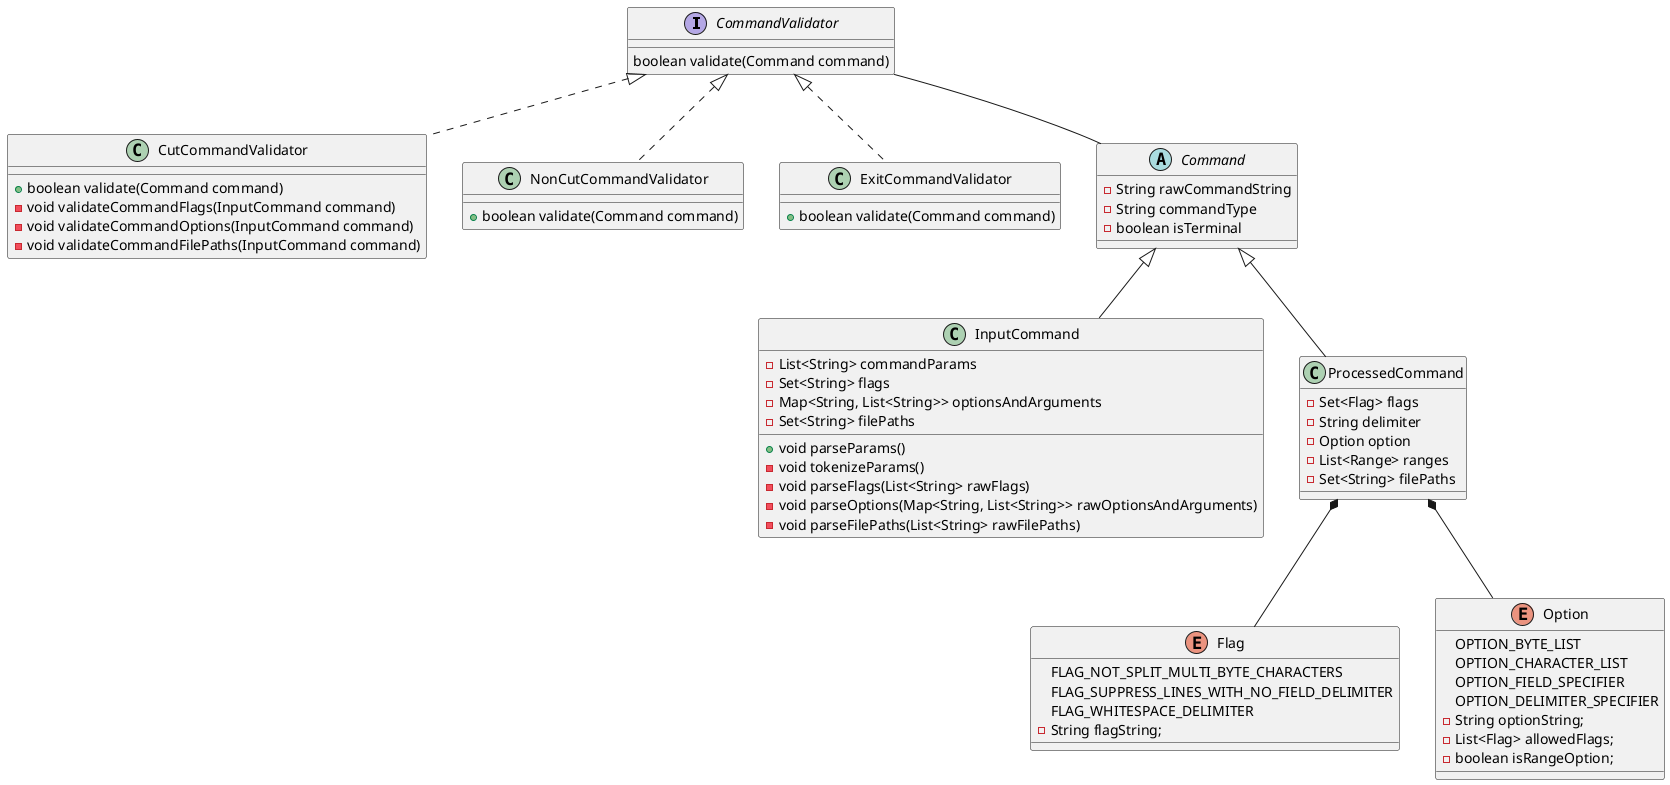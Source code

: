 @startuml
'https://plantuml.com/class-diagram

interface CommandValidator {
	boolean validate(Command command)
}

class CutCommandValidator implements CommandValidator {
    + boolean validate(Command command)
    - void validateCommandFlags(InputCommand command)
    - void validateCommandOptions(InputCommand command)
    - void validateCommandFilePaths(InputCommand command)
}

class NonCutCommandValidator implements CommandValidator {
	+ boolean validate(Command command)
}

class ExitCommandValidator implements CommandValidator {
	+ boolean validate(Command command)
}

abstract class Command {
	- String rawCommandString
	- String commandType
	- boolean isTerminal
}

class InputCommand extends Command{
	- List<String> commandParams
	- Set<String> flags
	- Map<String, List<String>> optionsAndArguments
	- Set<String> filePaths

	+ void parseParams()
	- void tokenizeParams()
	- void parseFlags(List<String> rawFlags)
	- void parseOptions(Map<String, List<String>> rawOptionsAndArguments)
	- void parseFilePaths(List<String> rawFilePaths)
}

class ProcessedCommand extends Command{
	- Set<Flag> flags
	- String delimiter
	- Option option
	- List<Range> ranges
	- Set<String> filePaths
}

enum Flag {
	FLAG_NOT_SPLIT_MULTI_BYTE_CHARACTERS
	FLAG_SUPPRESS_LINES_WITH_NO_FIELD_DELIMITER
	FLAG_WHITESPACE_DELIMITER
	- String flagString;
}

enum Option {
	OPTION_BYTE_LIST
	OPTION_CHARACTER_LIST
	OPTION_FIELD_SPECIFIER
	OPTION_DELIMITER_SPECIFIER
	- String optionString;
	- List<Flag> allowedFlags;
	- boolean isRangeOption;
}

ProcessedCommand *-- Flag
ProcessedCommand *-- Option

CommandValidator -- Command

@enduml